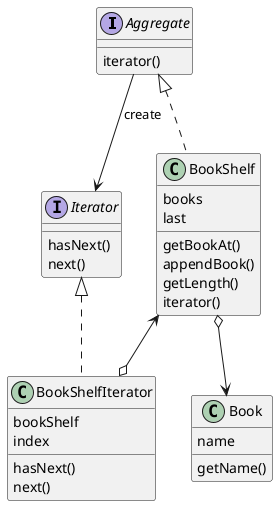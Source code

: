 @startuml

interface Aggregate {
    iterator()
}
interface Iterator {
    hasNext()
    next()
}

Aggregate --> Iterator : create

class BookShelf {
    books
    last
    getBookAt()
    appendBook()
    getLength()
    iterator()
}

class BookShelfIterator {
    bookShelf
    index
    hasNext()
    next()
}

Aggregate <|.. BookShelf
Iterator <|.. BookShelfIterator

BookShelf <--o BookShelfIterator

class Book {
    name
    getName()
}

BookShelf o--> Book

@enduml